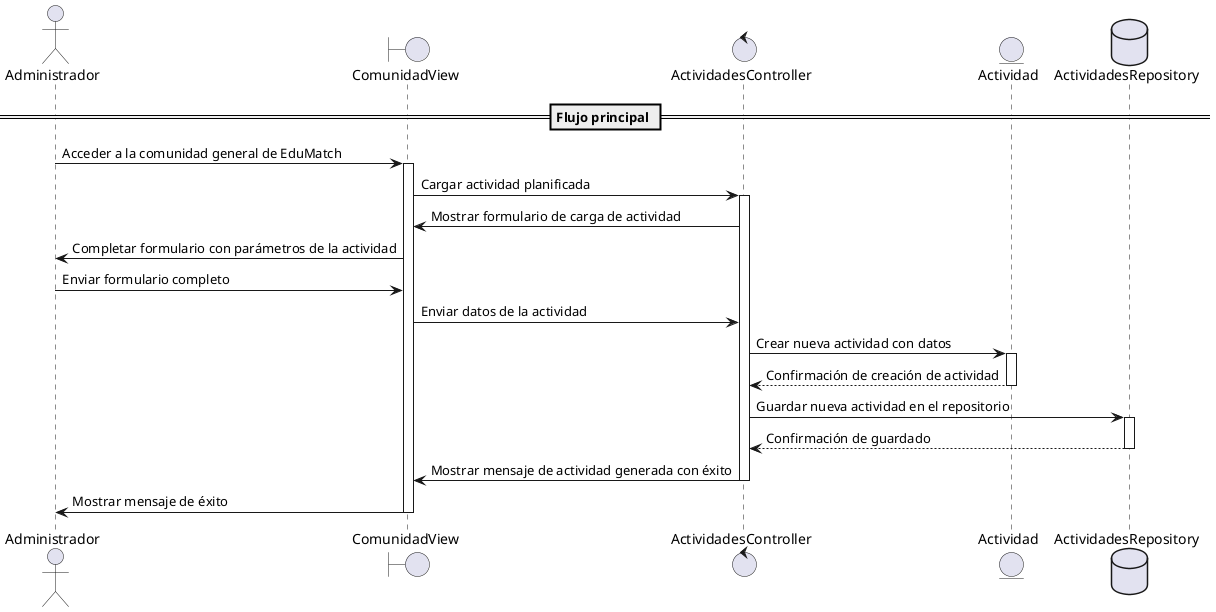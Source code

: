@startuml
actor Administrador
boundary "ComunidadView" as View
control "ActividadesController" as Controller
entity "Actividad" as Model
database "ActividadesRepository" as Repository

== Flujo principal ==
Administrador -> View : Acceder a la comunidad general de EduMatch
activate View
View -> Controller : Cargar actividad planificada
activate Controller
Controller -> View : Mostrar formulario de carga de actividad
View -> Administrador : Completar formulario con parámetros de la actividad
Administrador -> View : Enviar formulario completo
View -> Controller : Enviar datos de la actividad
Controller -> Model : Crear nueva actividad con datos
activate Model
Model --> Controller : Confirmación de creación de actividad
deactivate Model
Controller -> Repository : Guardar nueva actividad en el repositorio
activate Repository
Repository --> Controller : Confirmación de guardado
deactivate Repository
Controller -> View : Mostrar mensaje de actividad generada con éxito
deactivate Controller
View -> Administrador : Mostrar mensaje de éxito
deactivate View

@enduml
